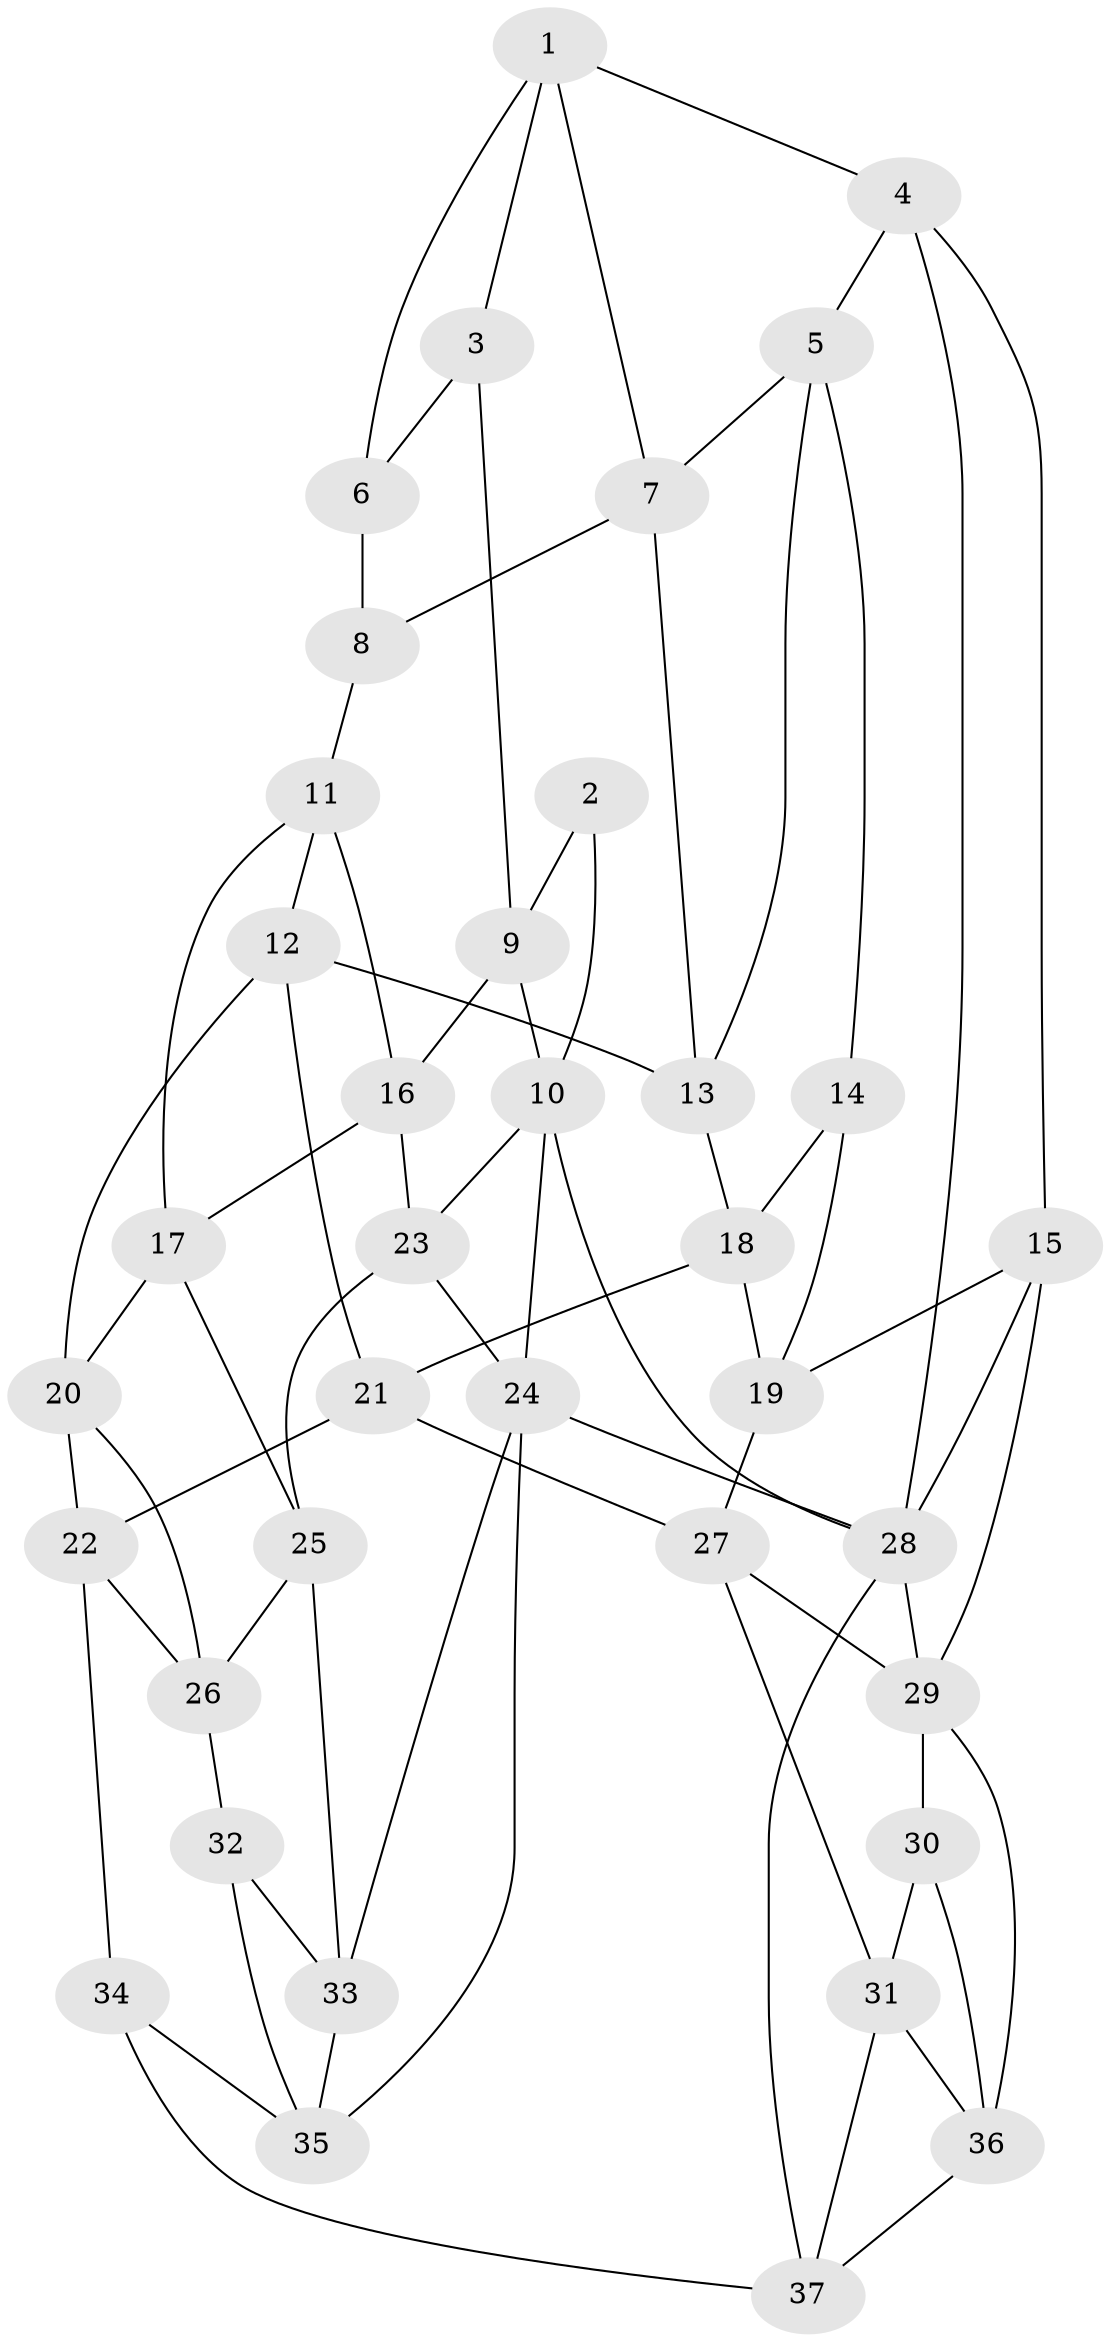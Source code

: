 // original degree distribution, {3: 0.02702702702702703, 4: 0.28378378378378377, 6: 0.25675675675675674, 5: 0.43243243243243246}
// Generated by graph-tools (version 1.1) at 2025/50/03/09/25 03:50:58]
// undirected, 37 vertices, 72 edges
graph export_dot {
graph [start="1"]
  node [color=gray90,style=filled];
  1;
  2;
  3;
  4;
  5;
  6;
  7;
  8;
  9;
  10;
  11;
  12;
  13;
  14;
  15;
  16;
  17;
  18;
  19;
  20;
  21;
  22;
  23;
  24;
  25;
  26;
  27;
  28;
  29;
  30;
  31;
  32;
  33;
  34;
  35;
  36;
  37;
  1 -- 3 [weight=1.0];
  1 -- 4 [weight=1.0];
  1 -- 6 [weight=1.0];
  1 -- 7 [weight=1.0];
  2 -- 9 [weight=1.0];
  2 -- 10 [weight=1.0];
  3 -- 6 [weight=1.0];
  3 -- 9 [weight=1.0];
  4 -- 5 [weight=1.0];
  4 -- 15 [weight=1.0];
  4 -- 28 [weight=1.0];
  5 -- 7 [weight=1.0];
  5 -- 13 [weight=1.0];
  5 -- 14 [weight=1.0];
  6 -- 8 [weight=2.0];
  7 -- 8 [weight=1.0];
  7 -- 13 [weight=1.0];
  8 -- 11 [weight=1.0];
  9 -- 10 [weight=1.0];
  9 -- 16 [weight=1.0];
  10 -- 23 [weight=1.0];
  10 -- 24 [weight=1.0];
  10 -- 28 [weight=1.0];
  11 -- 12 [weight=1.0];
  11 -- 16 [weight=1.0];
  11 -- 17 [weight=1.0];
  12 -- 13 [weight=1.0];
  12 -- 20 [weight=1.0];
  12 -- 21 [weight=1.0];
  13 -- 18 [weight=1.0];
  14 -- 18 [weight=1.0];
  14 -- 19 [weight=1.0];
  15 -- 19 [weight=1.0];
  15 -- 28 [weight=1.0];
  15 -- 29 [weight=1.0];
  16 -- 17 [weight=1.0];
  16 -- 23 [weight=1.0];
  17 -- 20 [weight=1.0];
  17 -- 25 [weight=1.0];
  18 -- 19 [weight=1.0];
  18 -- 21 [weight=1.0];
  19 -- 27 [weight=1.0];
  20 -- 22 [weight=1.0];
  20 -- 26 [weight=1.0];
  21 -- 22 [weight=1.0];
  21 -- 27 [weight=1.0];
  22 -- 26 [weight=1.0];
  22 -- 34 [weight=1.0];
  23 -- 24 [weight=1.0];
  23 -- 25 [weight=1.0];
  24 -- 28 [weight=1.0];
  24 -- 33 [weight=1.0];
  24 -- 35 [weight=1.0];
  25 -- 26 [weight=1.0];
  25 -- 33 [weight=1.0];
  26 -- 32 [weight=1.0];
  27 -- 29 [weight=1.0];
  27 -- 31 [weight=1.0];
  28 -- 29 [weight=1.0];
  28 -- 37 [weight=1.0];
  29 -- 30 [weight=1.0];
  29 -- 36 [weight=1.0];
  30 -- 31 [weight=1.0];
  30 -- 36 [weight=1.0];
  31 -- 36 [weight=1.0];
  31 -- 37 [weight=1.0];
  32 -- 33 [weight=1.0];
  32 -- 35 [weight=1.0];
  33 -- 35 [weight=1.0];
  34 -- 35 [weight=1.0];
  34 -- 37 [weight=1.0];
  36 -- 37 [weight=1.0];
}
